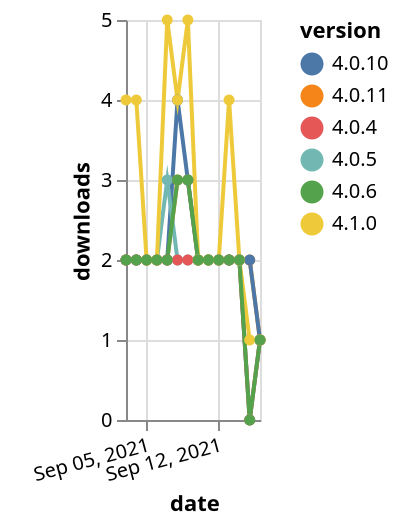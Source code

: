 {"$schema": "https://vega.github.io/schema/vega-lite/v5.json", "description": "A simple bar chart with embedded data.", "data": {"values": [{"date": "2021-09-03", "total": 638, "delta": 2, "version": "4.0.11"}, {"date": "2021-09-04", "total": 640, "delta": 2, "version": "4.0.11"}, {"date": "2021-09-05", "total": 642, "delta": 2, "version": "4.0.11"}, {"date": "2021-09-06", "total": 644, "delta": 2, "version": "4.0.11"}, {"date": "2021-09-07", "total": 646, "delta": 2, "version": "4.0.11"}, {"date": "2021-09-08", "total": 649, "delta": 3, "version": "4.0.11"}, {"date": "2021-09-09", "total": 652, "delta": 3, "version": "4.0.11"}, {"date": "2021-09-10", "total": 654, "delta": 2, "version": "4.0.11"}, {"date": "2021-09-11", "total": 656, "delta": 2, "version": "4.0.11"}, {"date": "2021-09-12", "total": 658, "delta": 2, "version": "4.0.11"}, {"date": "2021-09-13", "total": 660, "delta": 2, "version": "4.0.11"}, {"date": "2021-09-14", "total": 662, "delta": 2, "version": "4.0.11"}, {"date": "2021-09-15", "total": 664, "delta": 2, "version": "4.0.11"}, {"date": "2021-09-16", "total": 665, "delta": 1, "version": "4.0.11"}, {"date": "2021-09-03", "total": 747, "delta": 2, "version": "4.0.10"}, {"date": "2021-09-04", "total": 749, "delta": 2, "version": "4.0.10"}, {"date": "2021-09-05", "total": 751, "delta": 2, "version": "4.0.10"}, {"date": "2021-09-06", "total": 753, "delta": 2, "version": "4.0.10"}, {"date": "2021-09-07", "total": 755, "delta": 2, "version": "4.0.10"}, {"date": "2021-09-08", "total": 759, "delta": 4, "version": "4.0.10"}, {"date": "2021-09-09", "total": 762, "delta": 3, "version": "4.0.10"}, {"date": "2021-09-10", "total": 764, "delta": 2, "version": "4.0.10"}, {"date": "2021-09-11", "total": 766, "delta": 2, "version": "4.0.10"}, {"date": "2021-09-12", "total": 768, "delta": 2, "version": "4.0.10"}, {"date": "2021-09-13", "total": 770, "delta": 2, "version": "4.0.10"}, {"date": "2021-09-14", "total": 772, "delta": 2, "version": "4.0.10"}, {"date": "2021-09-15", "total": 774, "delta": 2, "version": "4.0.10"}, {"date": "2021-09-16", "total": 775, "delta": 1, "version": "4.0.10"}, {"date": "2021-09-03", "total": 1651, "delta": 2, "version": "4.0.5"}, {"date": "2021-09-04", "total": 1653, "delta": 2, "version": "4.0.5"}, {"date": "2021-09-05", "total": 1655, "delta": 2, "version": "4.0.5"}, {"date": "2021-09-06", "total": 1657, "delta": 2, "version": "4.0.5"}, {"date": "2021-09-07", "total": 1660, "delta": 3, "version": "4.0.5"}, {"date": "2021-09-08", "total": 1662, "delta": 2, "version": "4.0.5"}, {"date": "2021-09-09", "total": 1664, "delta": 2, "version": "4.0.5"}, {"date": "2021-09-10", "total": 1666, "delta": 2, "version": "4.0.5"}, {"date": "2021-09-11", "total": 1668, "delta": 2, "version": "4.0.5"}, {"date": "2021-09-12", "total": 1670, "delta": 2, "version": "4.0.5"}, {"date": "2021-09-13", "total": 1672, "delta": 2, "version": "4.0.5"}, {"date": "2021-09-14", "total": 1674, "delta": 2, "version": "4.0.5"}, {"date": "2021-09-15", "total": 1674, "delta": 0, "version": "4.0.5"}, {"date": "2021-09-16", "total": 1675, "delta": 1, "version": "4.0.5"}, {"date": "2021-09-03", "total": 2078, "delta": 2, "version": "4.0.4"}, {"date": "2021-09-04", "total": 2080, "delta": 2, "version": "4.0.4"}, {"date": "2021-09-05", "total": 2082, "delta": 2, "version": "4.0.4"}, {"date": "2021-09-06", "total": 2084, "delta": 2, "version": "4.0.4"}, {"date": "2021-09-07", "total": 2086, "delta": 2, "version": "4.0.4"}, {"date": "2021-09-08", "total": 2088, "delta": 2, "version": "4.0.4"}, {"date": "2021-09-09", "total": 2090, "delta": 2, "version": "4.0.4"}, {"date": "2021-09-10", "total": 2092, "delta": 2, "version": "4.0.4"}, {"date": "2021-09-11", "total": 2094, "delta": 2, "version": "4.0.4"}, {"date": "2021-09-12", "total": 2096, "delta": 2, "version": "4.0.4"}, {"date": "2021-09-13", "total": 2098, "delta": 2, "version": "4.0.4"}, {"date": "2021-09-14", "total": 2100, "delta": 2, "version": "4.0.4"}, {"date": "2021-09-15", "total": 2100, "delta": 0, "version": "4.0.4"}, {"date": "2021-09-16", "total": 2101, "delta": 1, "version": "4.0.4"}, {"date": "2021-09-03", "total": 704, "delta": 4, "version": "4.1.0"}, {"date": "2021-09-04", "total": 708, "delta": 4, "version": "4.1.0"}, {"date": "2021-09-05", "total": 710, "delta": 2, "version": "4.1.0"}, {"date": "2021-09-06", "total": 712, "delta": 2, "version": "4.1.0"}, {"date": "2021-09-07", "total": 717, "delta": 5, "version": "4.1.0"}, {"date": "2021-09-08", "total": 721, "delta": 4, "version": "4.1.0"}, {"date": "2021-09-09", "total": 726, "delta": 5, "version": "4.1.0"}, {"date": "2021-09-10", "total": 728, "delta": 2, "version": "4.1.0"}, {"date": "2021-09-11", "total": 730, "delta": 2, "version": "4.1.0"}, {"date": "2021-09-12", "total": 732, "delta": 2, "version": "4.1.0"}, {"date": "2021-09-13", "total": 736, "delta": 4, "version": "4.1.0"}, {"date": "2021-09-14", "total": 738, "delta": 2, "version": "4.1.0"}, {"date": "2021-09-15", "total": 739, "delta": 1, "version": "4.1.0"}, {"date": "2021-09-16", "total": 740, "delta": 1, "version": "4.1.0"}, {"date": "2021-09-03", "total": 1777, "delta": 2, "version": "4.0.6"}, {"date": "2021-09-04", "total": 1779, "delta": 2, "version": "4.0.6"}, {"date": "2021-09-05", "total": 1781, "delta": 2, "version": "4.0.6"}, {"date": "2021-09-06", "total": 1783, "delta": 2, "version": "4.0.6"}, {"date": "2021-09-07", "total": 1785, "delta": 2, "version": "4.0.6"}, {"date": "2021-09-08", "total": 1788, "delta": 3, "version": "4.0.6"}, {"date": "2021-09-09", "total": 1791, "delta": 3, "version": "4.0.6"}, {"date": "2021-09-10", "total": 1793, "delta": 2, "version": "4.0.6"}, {"date": "2021-09-11", "total": 1795, "delta": 2, "version": "4.0.6"}, {"date": "2021-09-12", "total": 1797, "delta": 2, "version": "4.0.6"}, {"date": "2021-09-13", "total": 1799, "delta": 2, "version": "4.0.6"}, {"date": "2021-09-14", "total": 1801, "delta": 2, "version": "4.0.6"}, {"date": "2021-09-15", "total": 1801, "delta": 0, "version": "4.0.6"}, {"date": "2021-09-16", "total": 1802, "delta": 1, "version": "4.0.6"}]}, "width": "container", "mark": {"type": "line", "point": {"filled": true}}, "encoding": {"x": {"field": "date", "type": "temporal", "timeUnit": "yearmonthdate", "title": "date", "axis": {"labelAngle": -15}}, "y": {"field": "delta", "type": "quantitative", "title": "downloads"}, "color": {"field": "version", "type": "nominal"}, "tooltip": {"field": "delta"}}}